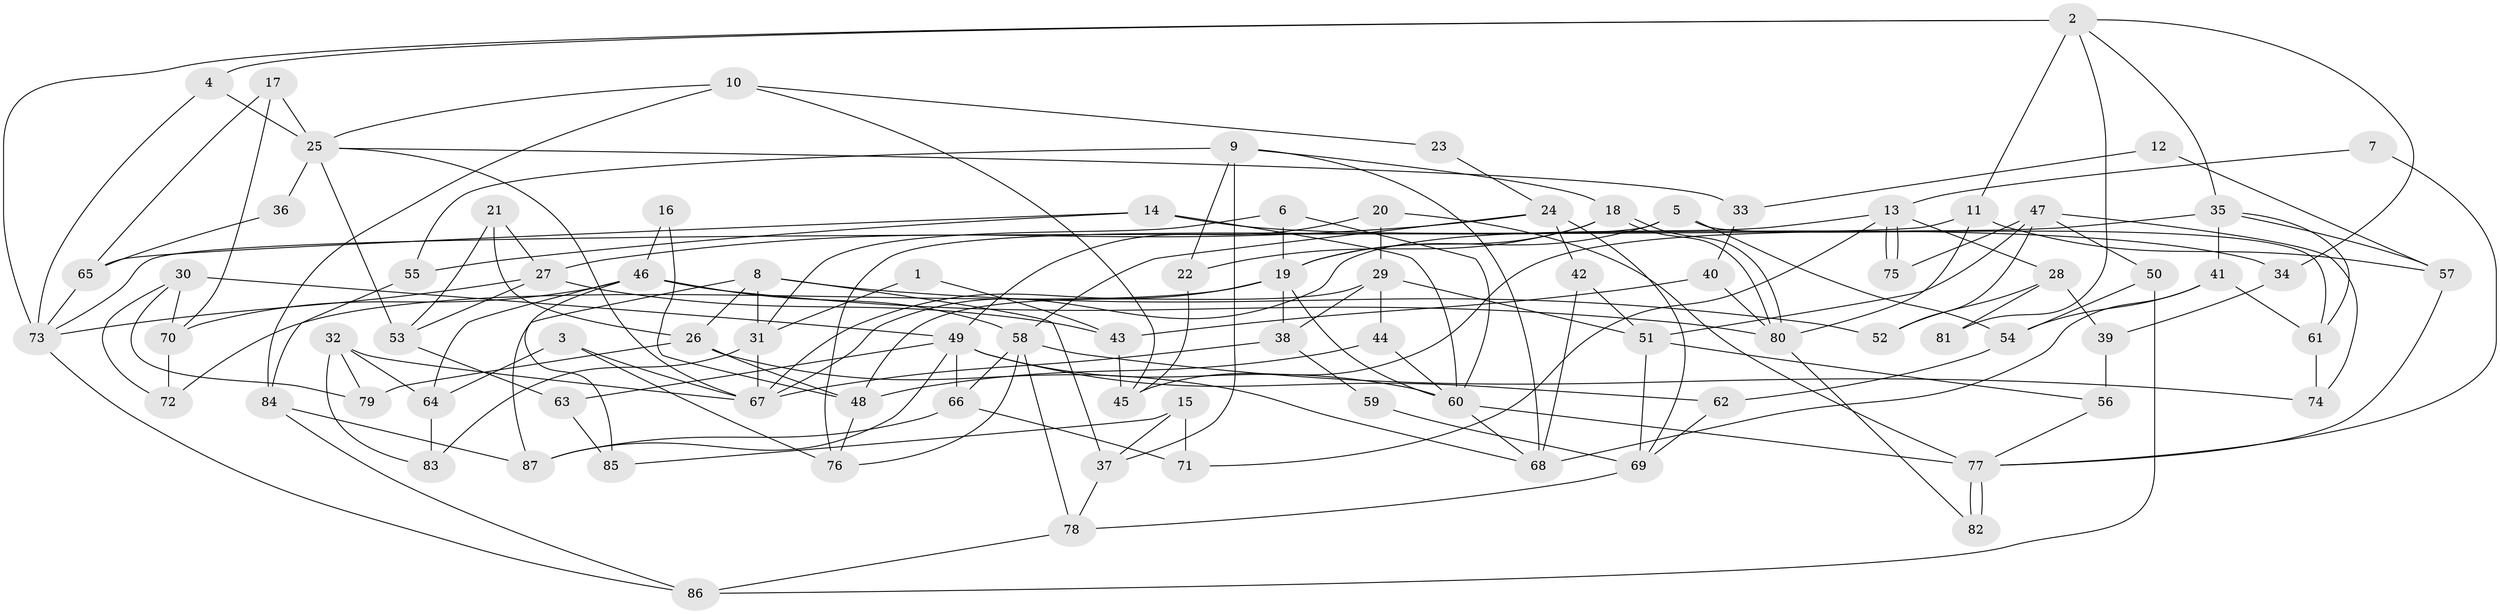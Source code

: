 // Generated by graph-tools (version 1.1) at 2025/50/03/09/25 03:50:09]
// undirected, 87 vertices, 174 edges
graph export_dot {
graph [start="1"]
  node [color=gray90,style=filled];
  1;
  2;
  3;
  4;
  5;
  6;
  7;
  8;
  9;
  10;
  11;
  12;
  13;
  14;
  15;
  16;
  17;
  18;
  19;
  20;
  21;
  22;
  23;
  24;
  25;
  26;
  27;
  28;
  29;
  30;
  31;
  32;
  33;
  34;
  35;
  36;
  37;
  38;
  39;
  40;
  41;
  42;
  43;
  44;
  45;
  46;
  47;
  48;
  49;
  50;
  51;
  52;
  53;
  54;
  55;
  56;
  57;
  58;
  59;
  60;
  61;
  62;
  63;
  64;
  65;
  66;
  67;
  68;
  69;
  70;
  71;
  72;
  73;
  74;
  75;
  76;
  77;
  78;
  79;
  80;
  81;
  82;
  83;
  84;
  85;
  86;
  87;
  1 -- 43;
  1 -- 31;
  2 -- 11;
  2 -- 35;
  2 -- 4;
  2 -- 34;
  2 -- 73;
  2 -- 81;
  3 -- 76;
  3 -- 67;
  3 -- 64;
  4 -- 73;
  4 -- 25;
  5 -- 54;
  5 -- 19;
  5 -- 61;
  5 -- 76;
  6 -- 31;
  6 -- 60;
  6 -- 19;
  7 -- 13;
  7 -- 77;
  8 -- 87;
  8 -- 26;
  8 -- 31;
  8 -- 37;
  8 -- 52;
  9 -- 37;
  9 -- 18;
  9 -- 22;
  9 -- 55;
  9 -- 68;
  10 -- 84;
  10 -- 25;
  10 -- 23;
  10 -- 45;
  11 -- 73;
  11 -- 80;
  11 -- 57;
  12 -- 33;
  12 -- 57;
  13 -- 75;
  13 -- 75;
  13 -- 67;
  13 -- 28;
  13 -- 71;
  14 -- 60;
  14 -- 34;
  14 -- 55;
  14 -- 65;
  15 -- 85;
  15 -- 71;
  15 -- 37;
  16 -- 46;
  16 -- 48;
  17 -- 70;
  17 -- 65;
  17 -- 25;
  18 -- 80;
  18 -- 80;
  18 -- 19;
  18 -- 22;
  19 -- 67;
  19 -- 38;
  19 -- 60;
  19 -- 72;
  20 -- 77;
  20 -- 29;
  20 -- 49;
  21 -- 27;
  21 -- 26;
  21 -- 53;
  22 -- 45;
  23 -- 24;
  24 -- 27;
  24 -- 58;
  24 -- 42;
  24 -- 69;
  25 -- 33;
  25 -- 36;
  25 -- 53;
  25 -- 67;
  26 -- 68;
  26 -- 48;
  26 -- 79;
  27 -- 73;
  27 -- 53;
  27 -- 43;
  28 -- 52;
  28 -- 39;
  28 -- 81;
  29 -- 38;
  29 -- 51;
  29 -- 44;
  29 -- 48;
  30 -- 72;
  30 -- 49;
  30 -- 70;
  30 -- 79;
  31 -- 67;
  31 -- 83;
  32 -- 79;
  32 -- 64;
  32 -- 67;
  32 -- 83;
  33 -- 40;
  34 -- 39;
  35 -- 41;
  35 -- 45;
  35 -- 57;
  35 -- 61;
  36 -- 65;
  37 -- 78;
  38 -- 67;
  38 -- 59;
  39 -- 56;
  40 -- 80;
  40 -- 43;
  41 -- 61;
  41 -- 68;
  41 -- 54;
  42 -- 68;
  42 -- 51;
  43 -- 45;
  44 -- 60;
  44 -- 48;
  46 -- 58;
  46 -- 64;
  46 -- 70;
  46 -- 80;
  46 -- 85;
  47 -- 50;
  47 -- 74;
  47 -- 51;
  47 -- 52;
  47 -- 75;
  48 -- 76;
  49 -- 60;
  49 -- 62;
  49 -- 63;
  49 -- 66;
  49 -- 87;
  50 -- 86;
  50 -- 54;
  51 -- 56;
  51 -- 69;
  53 -- 63;
  54 -- 62;
  55 -- 84;
  56 -- 77;
  57 -- 77;
  58 -- 76;
  58 -- 78;
  58 -- 66;
  58 -- 74;
  59 -- 69;
  60 -- 77;
  60 -- 68;
  61 -- 74;
  62 -- 69;
  63 -- 85;
  64 -- 83;
  65 -- 73;
  66 -- 71;
  66 -- 87;
  69 -- 78;
  70 -- 72;
  73 -- 86;
  77 -- 82;
  77 -- 82;
  78 -- 86;
  80 -- 82;
  84 -- 87;
  84 -- 86;
}
